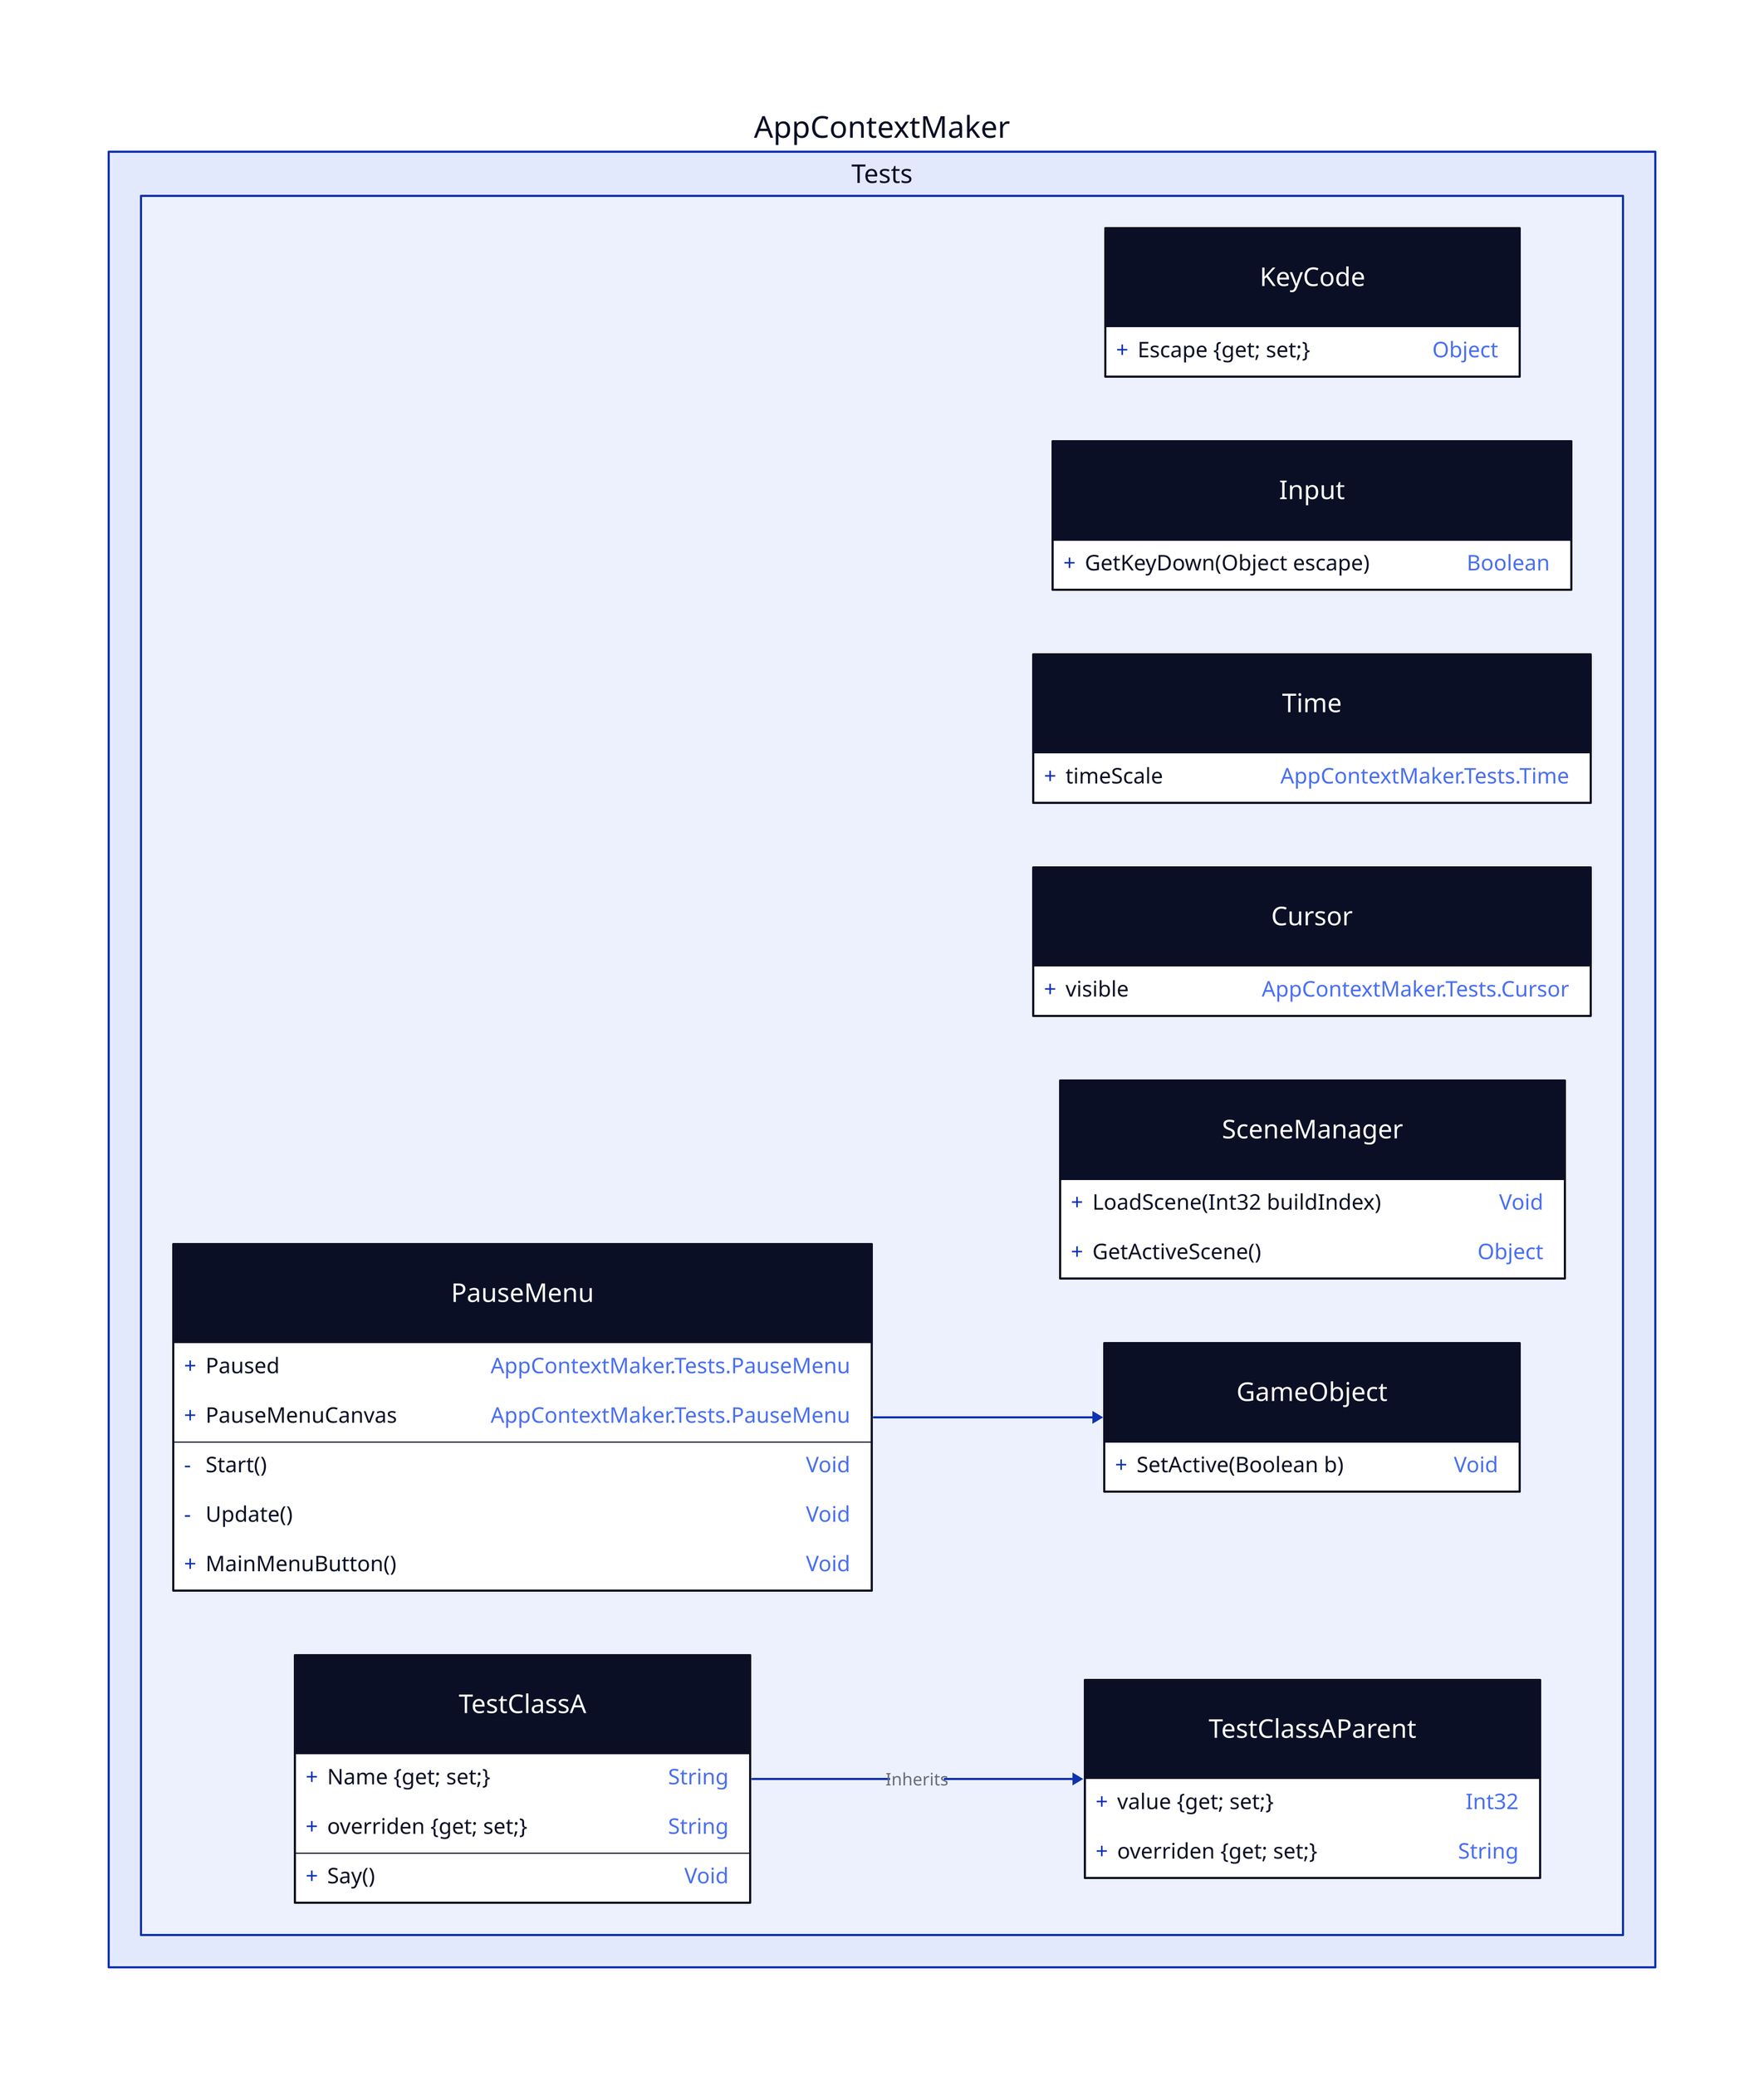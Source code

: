 direction: right
AppContextMaker.Tests.PauseMenu {
	shape: class
#Fields:
	"+Paused" : "AppContextMaker.Tests.PauseMenu"
	"+PauseMenuCanvas" : "AppContextMaker.Tests.PauseMenu"
#Properties:
#Methods:
	"-Start()" : "Void"
	"-Update()" : "Void"
	"+MainMenuButton()" : "Void"
}
AppContextMaker.Tests.KeyCode {
	shape: class
#Fields:
#Properties:
	"+Escape {get; set;}" : "Object"
#Methods:
}
AppContextMaker.Tests.Input {
	shape: class
#Fields:
#Properties:
#Methods:
	"+GetKeyDown(Object escape)" : "Boolean"
}
AppContextMaker.Tests.Time {
	shape: class
#Fields:
	"+timeScale" : "AppContextMaker.Tests.Time"
#Properties:
#Methods:
}
AppContextMaker.Tests.Cursor {
	shape: class
#Fields:
	"+visible" : "AppContextMaker.Tests.Cursor"
#Properties:
#Methods:
}
AppContextMaker.Tests.SceneManager {
	shape: class
#Fields:
#Properties:
#Methods:
	"+LoadScene(Int32 buildIndex)" : "Void"
	"+GetActiveScene()" : "Object"
}
AppContextMaker.Tests.GameObject {
	shape: class
#Fields:
#Properties:
#Methods:
	"+SetActive(Boolean b)" : "Void"
}
AppContextMaker.Tests.TestClassA {
	shape: class
#Fields:
#Properties:
	"+Name {get; set;}" : "String"
	"+overriden {get; set;}" : "String"
#Methods:
	"+Say()" : "Void"
}
AppContextMaker.Tests.TestClassAParent {
	shape: class
#Fields:
#Properties:
	"+value {get; set;}" : "Int32"
	"+overriden {get; set;}" : "String"
#Methods:
}
#Connections
AppContextMaker.Tests.PauseMenu -> AppContextMaker.Tests.GameObject 
AppContextMaker.Tests.TestClassA -> AppContextMaker.Tests.TestClassAParent : Inherits
